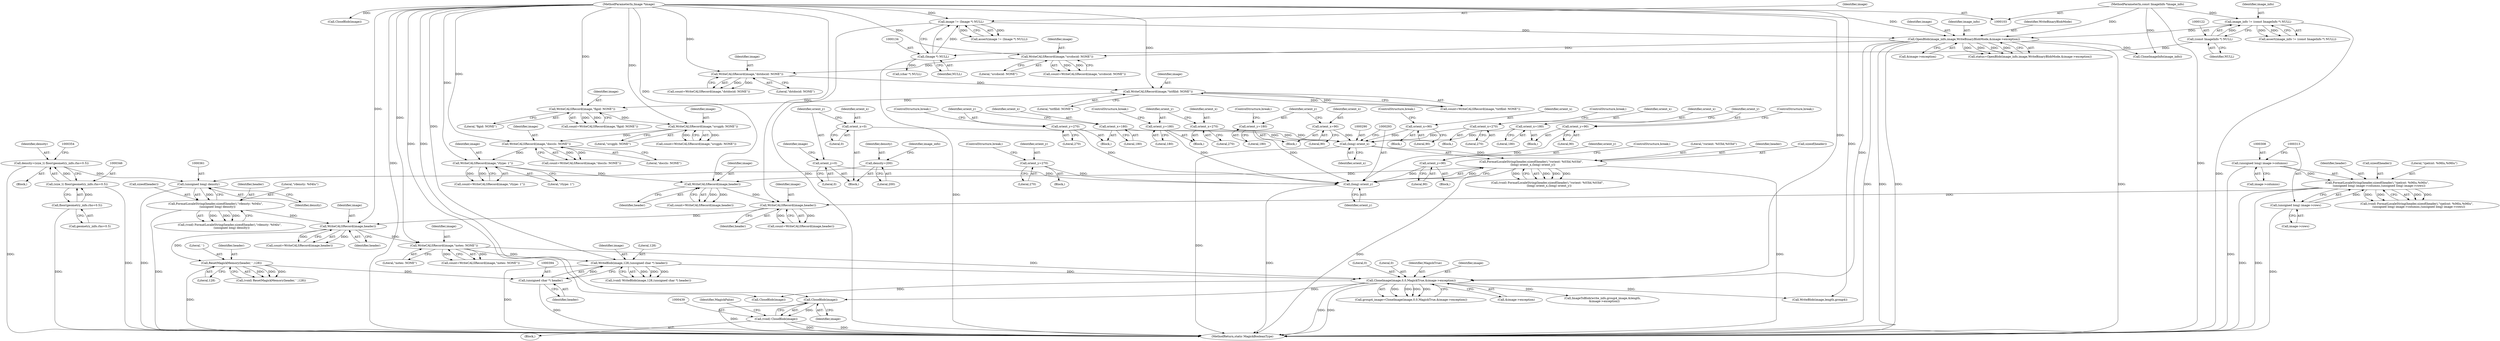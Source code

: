 digraph "0_ImageMagick_3d5ac8c20846871f1eb3068b65f93da7cd33bfd0@pointer" {
"1000440" [label="(Call,CloseBlob(image))"];
"1000418" [label="(Call,CloneImage(image,0,0,MagickTrue,&image->exception))"];
"1000390" [label="(Call,WriteBlob(image,128,(unsigned char *) header))"];
"1000370" [label="(Call,WriteCALSRecord(image,\"notes: NONE\"))"];
"1000365" [label="(Call,WriteCALSRecord(image,header))"];
"1000319" [label="(Call,WriteCALSRecord(image,header))"];
"1000297" [label="(Call,WriteCALSRecord(image,header))"];
"1000208" [label="(Call,WriteCALSRecord(image,\"rtype: 1\"))"];
"1000203" [label="(Call,WriteCALSRecord(image,\"doccls: NONE\"))"];
"1000198" [label="(Call,WriteCALSRecord(image,\"srcgph: NONE\"))"];
"1000193" [label="(Call,WriteCALSRecord(image,\"figid: NONE\"))"];
"1000188" [label="(Call,WriteCALSRecord(image,\"txtfilid: NONE\"))"];
"1000183" [label="(Call,WriteCALSRecord(image,\"dstdocid: NONE\"))"];
"1000175" [label="(Call,WriteCALSRecord(image,\"srcdocid: NONE\"))"];
"1000159" [label="(Call,OpenBlob(image_info,image,WriteBinaryBlobMode,&image->exception))"];
"1000119" [label="(Call,image_info != (const ImageInfo *) NULL)"];
"1000104" [label="(MethodParameterIn,const ImageInfo *image_info)"];
"1000121" [label="(Call,(const ImageInfo *) NULL)"];
"1000131" [label="(Call,image != (Image *) NULL)"];
"1000105" [label="(MethodParameterIn,Image *image)"];
"1000133" [label="(Call,(Image *) NULL)"];
"1000284" [label="(Call,FormatLocaleString(header,sizeof(header),\"rorient: %03ld,%03ld\",\n    (long) orient_x,(long) orient_y))"];
"1000289" [label="(Call,(long) orient_x)"];
"1000224" [label="(Call,orient_x=180)"];
"1000254" [label="(Call,orient_x=270)"];
"1000263" [label="(Call,orient_x=90)"];
"1000211" [label="(Call,orient_x=0)"];
"1000272" [label="(Call,orient_x=90)"];
"1000233" [label="(Call,orient_x=180)"];
"1000248" [label="(Call,orient_x=270)"];
"1000292" [label="(Call,(long) orient_y)"];
"1000236" [label="(Call,orient_y=90)"];
"1000227" [label="(Call,orient_y=270)"];
"1000266" [label="(Call,orient_y=180)"];
"1000257" [label="(Call,orient_y=180)"];
"1000214" [label="(Call,orient_y=0)"];
"1000278" [label="(Call,orient_y=270)"];
"1000242" [label="(Call,orient_y=90)"];
"1000302" [label="(Call,FormatLocaleString(header,sizeof(header),\"rpelcnt: %06lu,%06lu\",\n    (unsigned long) image->columns,(unsigned long) image->rows))"];
"1000307" [label="(Call,(unsigned long) image->columns)"];
"1000312" [label="(Call,(unsigned long) image->rows)"];
"1000355" [label="(Call,FormatLocaleString(header,sizeof(header),\"rdensty: %04lu\",\n    (unsigned long) density))"];
"1000360" [label="(Call,(unsigned long) density)"];
"1000343" [label="(Call,density=(size_t) floor(geometry_info.rho+0.5))"];
"1000345" [label="(Call,(size_t) floor(geometry_info.rho+0.5))"];
"1000347" [label="(Call,floor(geometry_info.rho+0.5))"];
"1000322" [label="(Call,density=200)"];
"1000393" [label="(Call,(unsigned char *) header)"];
"1000375" [label="(Call,ResetMagickMemory(header,' ',128))"];
"1000438" [label="(Call,(void) CloseBlob(image))"];
"1000123" [label="(Identifier,NULL)"];
"1000183" [label="(Call,WriteCALSRecord(image,\"dstdocid: NONE\"))"];
"1000173" [label="(Call,count=WriteCALSRecord(image,\"srcdocid: NONE\"))"];
"1000433" [label="(Block,)"];
"1000213" [label="(Literal,0)"];
"1000223" [label="(Block,)"];
"1000159" [label="(Call,OpenBlob(image_info,image,WriteBinaryBlobMode,&image->exception))"];
"1000440" [label="(Call,CloseBlob(image))"];
"1000307" [label="(Call,(unsigned long) image->columns)"];
"1000191" [label="(Call,count=WriteCALSRecord(image,\"figid: NONE\"))"];
"1000343" [label="(Call,density=(size_t) floor(geometry_info.rho+0.5))"];
"1000366" [label="(Identifier,image)"];
"1000302" [label="(Call,FormatLocaleString(header,sizeof(header),\"rpelcnt: %06lu,%06lu\",\n    (unsigned long) image->columns,(unsigned long) image->rows))"];
"1000272" [label="(Call,orient_x=90)"];
"1000130" [label="(Call,assert(image != (Image *) NULL))"];
"1000162" [label="(Identifier,WriteBinaryBlobMode)"];
"1000324" [label="(Literal,200)"];
"1000378" [label="(Literal,128)"];
"1000484" [label="(Call,WriteBlob(image,length,group4))"];
"1000206" [label="(Call,count=WriteCALSRecord(image,\"rtype: 1\"))"];
"1000244" [label="(Literal,90)"];
"1000345" [label="(Call,(size_t) floor(geometry_info.rho+0.5))"];
"1000196" [label="(Call,count=WriteCALSRecord(image,\"srcgph: NONE\"))"];
"1000319" [label="(Call,WriteCALSRecord(image,header))"];
"1000230" [label="(ControlStructure,break;)"];
"1000330" [label="(Call,(char *) NULL)"];
"1000185" [label="(Literal,\"dstdocid: NONE\")"];
"1000212" [label="(Identifier,orient_x)"];
"1000304" [label="(Call,sizeof(header))"];
"1000157" [label="(Call,status=OpenBlob(image_info,image,WriteBinaryBlobMode,&image->exception))"];
"1000371" [label="(Identifier,image)"];
"1000211" [label="(Call,orient_x=0)"];
"1000348" [label="(Call,geometry_info.rho+0.5)"];
"1000317" [label="(Call,count=WriteCALSRecord(image,header))"];
"1000373" [label="(Call,(void) ResetMagickMemory(header,' ',128))"];
"1000273" [label="(Identifier,orient_x)"];
"1000268" [label="(Literal,180)"];
"1000263" [label="(Call,orient_x=90)"];
"1000199" [label="(Identifier,image)"];
"1000193" [label="(Call,WriteCALSRecord(image,\"figid: NONE\"))"];
"1000274" [label="(Literal,90)"];
"1000281" [label="(ControlStructure,break;)"];
"1000393" [label="(Call,(unsigned char *) header)"];
"1000288" [label="(Literal,\"rorient: %03ld,%03ld\")"];
"1000280" [label="(Literal,270)"];
"1000306" [label="(Literal,\"rpelcnt: %06lu,%06lu\")"];
"1000323" [label="(Identifier,density)"];
"1000395" [label="(Identifier,header)"];
"1000131" [label="(Call,image != (Image *) NULL)"];
"1000226" [label="(Literal,180)"];
"1000275" [label="(ControlStructure,break;)"];
"1000242" [label="(Call,orient_y=90)"];
"1000506" [label="(MethodReturn,static MagickBooleanType)"];
"1000391" [label="(Identifier,image)"];
"1000298" [label="(Identifier,image)"];
"1000285" [label="(Identifier,header)"];
"1000175" [label="(Call,WriteCALSRecord(image,\"srcdocid: NONE\"))"];
"1000120" [label="(Identifier,image_info)"];
"1000502" [label="(Call,CloseBlob(image))"];
"1000210" [label="(Literal,\"rtype: 1\")"];
"1000106" [label="(Block,)"];
"1000357" [label="(Call,sizeof(header))"];
"1000194" [label="(Identifier,image)"];
"1000163" [label="(Call,&image->exception)"];
"1000320" [label="(Identifier,image)"];
"1000190" [label="(Literal,\"txtfilid: NONE\")"];
"1000181" [label="(Call,count=WriteCALSRecord(image,\"dstdocid: NONE\"))"];
"1000474" [label="(Call,CloseBlob(image))"];
"1000322" [label="(Call,density=200)"];
"1000247" [label="(Block,)"];
"1000367" [label="(Identifier,header)"];
"1000259" [label="(Literal,180)"];
"1000421" [label="(Literal,0)"];
"1000234" [label="(Identifier,orient_x)"];
"1000250" [label="(Literal,270)"];
"1000299" [label="(Identifier,header)"];
"1000271" [label="(Block,)"];
"1000265" [label="(Literal,90)"];
"1000229" [label="(Literal,270)"];
"1000225" [label="(Identifier,orient_x)"];
"1000398" [label="(Call,CloneImageInfo(image_info))"];
"1000186" [label="(Call,count=WriteCALSRecord(image,\"txtfilid: NONE\"))"];
"1000292" [label="(Call,(long) orient_y)"];
"1000416" [label="(Call,group4_image=CloneImage(image,0,0,MagickTrue,&image->exception))"];
"1000119" [label="(Call,image_info != (const ImageInfo *) NULL)"];
"1000215" [label="(Identifier,orient_y)"];
"1000248" [label="(Call,orient_x=270)"];
"1000241" [label="(Block,)"];
"1000314" [label="(Call,image->rows)"];
"1000236" [label="(Call,orient_y=90)"];
"1000295" [label="(Call,count=WriteCALSRecord(image,header))"];
"1000344" [label="(Identifier,density)"];
"1000208" [label="(Call,WriteCALSRecord(image,\"rtype: 1\"))"];
"1000232" [label="(Block,)"];
"1000370" [label="(Call,WriteCALSRecord(image,\"notes: NONE\"))"];
"1000266" [label="(Call,orient_y=180)"];
"1000420" [label="(Literal,0)"];
"1000267" [label="(Identifier,orient_y)"];
"1000353" [label="(Call,(void) FormatLocaleString(header,sizeof(header),\"rdensty: %04lu\",\n    (unsigned long) density))"];
"1000356" [label="(Identifier,header)"];
"1000243" [label="(Identifier,orient_y)"];
"1000269" [label="(ControlStructure,break;)"];
"1000362" [label="(Identifier,density)"];
"1000233" [label="(Call,orient_x=180)"];
"1000309" [label="(Call,image->columns)"];
"1000237" [label="(Identifier,orient_y)"];
"1000423" [label="(Call,&image->exception)"];
"1000189" [label="(Identifier,image)"];
"1000118" [label="(Call,assert(image_info != (const ImageInfo *) NULL))"];
"1000377" [label="(Literal,' ')"];
"1000201" [label="(Call,count=WriteCALSRecord(image,\"doccls: NONE\"))"];
"1000262" [label="(Block,)"];
"1000257" [label="(Call,orient_y=180)"];
"1000132" [label="(Identifier,image)"];
"1000376" [label="(Identifier,header)"];
"1000303" [label="(Identifier,header)"];
"1000333" [label="(Block,)"];
"1000135" [label="(Identifier,NULL)"];
"1000392" [label="(Literal,128)"];
"1000418" [label="(Call,CloneImage(image,0,0,MagickTrue,&image->exception))"];
"1000209" [label="(Identifier,image)"];
"1000359" [label="(Literal,\"rdensty: %04lu\")"];
"1000177" [label="(Literal,\"srcdocid: NONE\")"];
"1000390" [label="(Call,WriteBlob(image,128,(unsigned char *) header))"];
"1000105" [label="(MethodParameterIn,Image *image)"];
"1000365" [label="(Call,WriteCALSRecord(image,header))"];
"1000363" [label="(Call,count=WriteCALSRecord(image,header))"];
"1000422" [label="(Identifier,MagickTrue)"];
"1000347" [label="(Call,floor(geometry_info.rho+0.5))"];
"1000372" [label="(Literal,\"notes: NONE\")"];
"1000133" [label="(Call,(Image *) NULL)"];
"1000388" [label="(Call,(void) WriteBlob(image,128,(unsigned char *) header))"];
"1000253" [label="(Block,)"];
"1000238" [label="(Literal,90)"];
"1000277" [label="(Block,)"];
"1000264" [label="(Identifier,orient_x)"];
"1000297" [label="(Call,WriteCALSRecord(image,header))"];
"1000205" [label="(Literal,\"doccls: NONE\")"];
"1000161" [label="(Identifier,image)"];
"1000254" [label="(Call,orient_x=270)"];
"1000360" [label="(Call,(unsigned long) density)"];
"1000204" [label="(Identifier,image)"];
"1000441" [label="(Identifier,image)"];
"1000249" [label="(Identifier,orient_x)"];
"1000235" [label="(Literal,180)"];
"1000289" [label="(Call,(long) orient_x)"];
"1000284" [label="(Call,FormatLocaleString(header,sizeof(header),\"rorient: %03ld,%03ld\",\n    (long) orient_x,(long) orient_y))"];
"1000256" [label="(Literal,270)"];
"1000104" [label="(MethodParameterIn,const ImageInfo *image_info)"];
"1000203" [label="(Call,WriteCALSRecord(image,\"doccls: NONE\"))"];
"1000219" [label="(Identifier,image)"];
"1000375" [label="(Call,ResetMagickMemory(header,' ',128))"];
"1000251" [label="(ControlStructure,break;)"];
"1000214" [label="(Call,orient_y=0)"];
"1000198" [label="(Call,WriteCALSRecord(image,\"srcgph: NONE\"))"];
"1000443" [label="(Identifier,MagickFalse)"];
"1000224" [label="(Call,orient_x=180)"];
"1000368" [label="(Call,count=WriteCALSRecord(image,\"notes: NONE\"))"];
"1000255" [label="(Identifier,orient_x)"];
"1000321" [label="(Identifier,header)"];
"1000121" [label="(Call,(const ImageInfo *) NULL)"];
"1000195" [label="(Literal,\"figid: NONE\")"];
"1000160" [label="(Identifier,image_info)"];
"1000176" [label="(Identifier,image)"];
"1000239" [label="(ControlStructure,break;)"];
"1000279" [label="(Identifier,orient_y)"];
"1000188" [label="(Call,WriteCALSRecord(image,\"txtfilid: NONE\"))"];
"1000438" [label="(Call,(void) CloseBlob(image))"];
"1000200" [label="(Literal,\"srcgph: NONE\")"];
"1000278" [label="(Call,orient_y=270)"];
"1000294" [label="(Identifier,orient_y)"];
"1000328" [label="(Identifier,image_info)"];
"1000355" [label="(Call,FormatLocaleString(header,sizeof(header),\"rdensty: %04lu\",\n    (unsigned long) density))"];
"1000282" [label="(Call,(void) FormatLocaleString(header,sizeof(header),\"rorient: %03ld,%03ld\",\n    (long) orient_x,(long) orient_y))"];
"1000419" [label="(Identifier,image)"];
"1000228" [label="(Identifier,orient_y)"];
"1000258" [label="(Identifier,orient_y)"];
"1000286" [label="(Call,sizeof(header))"];
"1000291" [label="(Identifier,orient_x)"];
"1000245" [label="(ControlStructure,break;)"];
"1000312" [label="(Call,(unsigned long) image->rows)"];
"1000300" [label="(Call,(void) FormatLocaleString(header,sizeof(header),\"rpelcnt: %06lu,%06lu\",\n    (unsigned long) image->columns,(unsigned long) image->rows))"];
"1000260" [label="(ControlStructure,break;)"];
"1000227" [label="(Call,orient_y=270)"];
"1000216" [label="(Literal,0)"];
"1000448" [label="(Call,ImageToBlob(write_info,group4_image,&length,\n    &image->exception))"];
"1000184" [label="(Identifier,image)"];
"1000440" -> "1000438"  [label="AST: "];
"1000440" -> "1000441"  [label="CFG: "];
"1000441" -> "1000440"  [label="AST: "];
"1000438" -> "1000440"  [label="CFG: "];
"1000440" -> "1000506"  [label="DDG: "];
"1000440" -> "1000438"  [label="DDG: "];
"1000418" -> "1000440"  [label="DDG: "];
"1000105" -> "1000440"  [label="DDG: "];
"1000418" -> "1000416"  [label="AST: "];
"1000418" -> "1000423"  [label="CFG: "];
"1000419" -> "1000418"  [label="AST: "];
"1000420" -> "1000418"  [label="AST: "];
"1000421" -> "1000418"  [label="AST: "];
"1000422" -> "1000418"  [label="AST: "];
"1000423" -> "1000418"  [label="AST: "];
"1000416" -> "1000418"  [label="CFG: "];
"1000418" -> "1000506"  [label="DDG: "];
"1000418" -> "1000506"  [label="DDG: "];
"1000418" -> "1000416"  [label="DDG: "];
"1000418" -> "1000416"  [label="DDG: "];
"1000418" -> "1000416"  [label="DDG: "];
"1000418" -> "1000416"  [label="DDG: "];
"1000390" -> "1000418"  [label="DDG: "];
"1000370" -> "1000418"  [label="DDG: "];
"1000105" -> "1000418"  [label="DDG: "];
"1000159" -> "1000418"  [label="DDG: "];
"1000418" -> "1000448"  [label="DDG: "];
"1000418" -> "1000474"  [label="DDG: "];
"1000418" -> "1000484"  [label="DDG: "];
"1000390" -> "1000388"  [label="AST: "];
"1000390" -> "1000393"  [label="CFG: "];
"1000391" -> "1000390"  [label="AST: "];
"1000392" -> "1000390"  [label="AST: "];
"1000393" -> "1000390"  [label="AST: "];
"1000388" -> "1000390"  [label="CFG: "];
"1000390" -> "1000506"  [label="DDG: "];
"1000390" -> "1000388"  [label="DDG: "];
"1000390" -> "1000388"  [label="DDG: "];
"1000390" -> "1000388"  [label="DDG: "];
"1000370" -> "1000390"  [label="DDG: "];
"1000105" -> "1000390"  [label="DDG: "];
"1000393" -> "1000390"  [label="DDG: "];
"1000370" -> "1000368"  [label="AST: "];
"1000370" -> "1000372"  [label="CFG: "];
"1000371" -> "1000370"  [label="AST: "];
"1000372" -> "1000370"  [label="AST: "];
"1000368" -> "1000370"  [label="CFG: "];
"1000370" -> "1000368"  [label="DDG: "];
"1000370" -> "1000368"  [label="DDG: "];
"1000365" -> "1000370"  [label="DDG: "];
"1000105" -> "1000370"  [label="DDG: "];
"1000365" -> "1000363"  [label="AST: "];
"1000365" -> "1000367"  [label="CFG: "];
"1000366" -> "1000365"  [label="AST: "];
"1000367" -> "1000365"  [label="AST: "];
"1000363" -> "1000365"  [label="CFG: "];
"1000365" -> "1000363"  [label="DDG: "];
"1000365" -> "1000363"  [label="DDG: "];
"1000319" -> "1000365"  [label="DDG: "];
"1000105" -> "1000365"  [label="DDG: "];
"1000355" -> "1000365"  [label="DDG: "];
"1000365" -> "1000375"  [label="DDG: "];
"1000319" -> "1000317"  [label="AST: "];
"1000319" -> "1000321"  [label="CFG: "];
"1000320" -> "1000319"  [label="AST: "];
"1000321" -> "1000319"  [label="AST: "];
"1000317" -> "1000319"  [label="CFG: "];
"1000319" -> "1000317"  [label="DDG: "];
"1000319" -> "1000317"  [label="DDG: "];
"1000297" -> "1000319"  [label="DDG: "];
"1000105" -> "1000319"  [label="DDG: "];
"1000302" -> "1000319"  [label="DDG: "];
"1000297" -> "1000295"  [label="AST: "];
"1000297" -> "1000299"  [label="CFG: "];
"1000298" -> "1000297"  [label="AST: "];
"1000299" -> "1000297"  [label="AST: "];
"1000295" -> "1000297"  [label="CFG: "];
"1000297" -> "1000295"  [label="DDG: "];
"1000297" -> "1000295"  [label="DDG: "];
"1000208" -> "1000297"  [label="DDG: "];
"1000105" -> "1000297"  [label="DDG: "];
"1000284" -> "1000297"  [label="DDG: "];
"1000208" -> "1000206"  [label="AST: "];
"1000208" -> "1000210"  [label="CFG: "];
"1000209" -> "1000208"  [label="AST: "];
"1000210" -> "1000208"  [label="AST: "];
"1000206" -> "1000208"  [label="CFG: "];
"1000208" -> "1000206"  [label="DDG: "];
"1000208" -> "1000206"  [label="DDG: "];
"1000203" -> "1000208"  [label="DDG: "];
"1000105" -> "1000208"  [label="DDG: "];
"1000203" -> "1000201"  [label="AST: "];
"1000203" -> "1000205"  [label="CFG: "];
"1000204" -> "1000203"  [label="AST: "];
"1000205" -> "1000203"  [label="AST: "];
"1000201" -> "1000203"  [label="CFG: "];
"1000203" -> "1000201"  [label="DDG: "];
"1000203" -> "1000201"  [label="DDG: "];
"1000198" -> "1000203"  [label="DDG: "];
"1000105" -> "1000203"  [label="DDG: "];
"1000198" -> "1000196"  [label="AST: "];
"1000198" -> "1000200"  [label="CFG: "];
"1000199" -> "1000198"  [label="AST: "];
"1000200" -> "1000198"  [label="AST: "];
"1000196" -> "1000198"  [label="CFG: "];
"1000198" -> "1000196"  [label="DDG: "];
"1000198" -> "1000196"  [label="DDG: "];
"1000193" -> "1000198"  [label="DDG: "];
"1000105" -> "1000198"  [label="DDG: "];
"1000193" -> "1000191"  [label="AST: "];
"1000193" -> "1000195"  [label="CFG: "];
"1000194" -> "1000193"  [label="AST: "];
"1000195" -> "1000193"  [label="AST: "];
"1000191" -> "1000193"  [label="CFG: "];
"1000193" -> "1000191"  [label="DDG: "];
"1000193" -> "1000191"  [label="DDG: "];
"1000188" -> "1000193"  [label="DDG: "];
"1000105" -> "1000193"  [label="DDG: "];
"1000188" -> "1000186"  [label="AST: "];
"1000188" -> "1000190"  [label="CFG: "];
"1000189" -> "1000188"  [label="AST: "];
"1000190" -> "1000188"  [label="AST: "];
"1000186" -> "1000188"  [label="CFG: "];
"1000188" -> "1000186"  [label="DDG: "];
"1000188" -> "1000186"  [label="DDG: "];
"1000183" -> "1000188"  [label="DDG: "];
"1000105" -> "1000188"  [label="DDG: "];
"1000183" -> "1000181"  [label="AST: "];
"1000183" -> "1000185"  [label="CFG: "];
"1000184" -> "1000183"  [label="AST: "];
"1000185" -> "1000183"  [label="AST: "];
"1000181" -> "1000183"  [label="CFG: "];
"1000183" -> "1000181"  [label="DDG: "];
"1000183" -> "1000181"  [label="DDG: "];
"1000175" -> "1000183"  [label="DDG: "];
"1000105" -> "1000183"  [label="DDG: "];
"1000175" -> "1000173"  [label="AST: "];
"1000175" -> "1000177"  [label="CFG: "];
"1000176" -> "1000175"  [label="AST: "];
"1000177" -> "1000175"  [label="AST: "];
"1000173" -> "1000175"  [label="CFG: "];
"1000175" -> "1000173"  [label="DDG: "];
"1000175" -> "1000173"  [label="DDG: "];
"1000159" -> "1000175"  [label="DDG: "];
"1000105" -> "1000175"  [label="DDG: "];
"1000159" -> "1000157"  [label="AST: "];
"1000159" -> "1000163"  [label="CFG: "];
"1000160" -> "1000159"  [label="AST: "];
"1000161" -> "1000159"  [label="AST: "];
"1000162" -> "1000159"  [label="AST: "];
"1000163" -> "1000159"  [label="AST: "];
"1000157" -> "1000159"  [label="CFG: "];
"1000159" -> "1000506"  [label="DDG: "];
"1000159" -> "1000506"  [label="DDG: "];
"1000159" -> "1000506"  [label="DDG: "];
"1000159" -> "1000506"  [label="DDG: "];
"1000159" -> "1000157"  [label="DDG: "];
"1000159" -> "1000157"  [label="DDG: "];
"1000159" -> "1000157"  [label="DDG: "];
"1000159" -> "1000157"  [label="DDG: "];
"1000119" -> "1000159"  [label="DDG: "];
"1000104" -> "1000159"  [label="DDG: "];
"1000131" -> "1000159"  [label="DDG: "];
"1000105" -> "1000159"  [label="DDG: "];
"1000159" -> "1000398"  [label="DDG: "];
"1000119" -> "1000118"  [label="AST: "];
"1000119" -> "1000121"  [label="CFG: "];
"1000120" -> "1000119"  [label="AST: "];
"1000121" -> "1000119"  [label="AST: "];
"1000118" -> "1000119"  [label="CFG: "];
"1000119" -> "1000506"  [label="DDG: "];
"1000119" -> "1000118"  [label="DDG: "];
"1000119" -> "1000118"  [label="DDG: "];
"1000104" -> "1000119"  [label="DDG: "];
"1000121" -> "1000119"  [label="DDG: "];
"1000104" -> "1000103"  [label="AST: "];
"1000104" -> "1000506"  [label="DDG: "];
"1000104" -> "1000398"  [label="DDG: "];
"1000121" -> "1000123"  [label="CFG: "];
"1000122" -> "1000121"  [label="AST: "];
"1000123" -> "1000121"  [label="AST: "];
"1000121" -> "1000133"  [label="DDG: "];
"1000131" -> "1000130"  [label="AST: "];
"1000131" -> "1000133"  [label="CFG: "];
"1000132" -> "1000131"  [label="AST: "];
"1000133" -> "1000131"  [label="AST: "];
"1000130" -> "1000131"  [label="CFG: "];
"1000131" -> "1000506"  [label="DDG: "];
"1000131" -> "1000130"  [label="DDG: "];
"1000131" -> "1000130"  [label="DDG: "];
"1000105" -> "1000131"  [label="DDG: "];
"1000133" -> "1000131"  [label="DDG: "];
"1000105" -> "1000103"  [label="AST: "];
"1000105" -> "1000506"  [label="DDG: "];
"1000105" -> "1000474"  [label="DDG: "];
"1000105" -> "1000484"  [label="DDG: "];
"1000105" -> "1000502"  [label="DDG: "];
"1000133" -> "1000135"  [label="CFG: "];
"1000134" -> "1000133"  [label="AST: "];
"1000135" -> "1000133"  [label="AST: "];
"1000133" -> "1000506"  [label="DDG: "];
"1000133" -> "1000330"  [label="DDG: "];
"1000284" -> "1000282"  [label="AST: "];
"1000284" -> "1000292"  [label="CFG: "];
"1000285" -> "1000284"  [label="AST: "];
"1000286" -> "1000284"  [label="AST: "];
"1000288" -> "1000284"  [label="AST: "];
"1000289" -> "1000284"  [label="AST: "];
"1000292" -> "1000284"  [label="AST: "];
"1000282" -> "1000284"  [label="CFG: "];
"1000284" -> "1000506"  [label="DDG: "];
"1000284" -> "1000506"  [label="DDG: "];
"1000284" -> "1000282"  [label="DDG: "];
"1000284" -> "1000282"  [label="DDG: "];
"1000284" -> "1000282"  [label="DDG: "];
"1000284" -> "1000282"  [label="DDG: "];
"1000289" -> "1000284"  [label="DDG: "];
"1000292" -> "1000284"  [label="DDG: "];
"1000289" -> "1000291"  [label="CFG: "];
"1000290" -> "1000289"  [label="AST: "];
"1000291" -> "1000289"  [label="AST: "];
"1000293" -> "1000289"  [label="CFG: "];
"1000289" -> "1000506"  [label="DDG: "];
"1000224" -> "1000289"  [label="DDG: "];
"1000254" -> "1000289"  [label="DDG: "];
"1000263" -> "1000289"  [label="DDG: "];
"1000211" -> "1000289"  [label="DDG: "];
"1000272" -> "1000289"  [label="DDG: "];
"1000233" -> "1000289"  [label="DDG: "];
"1000248" -> "1000289"  [label="DDG: "];
"1000224" -> "1000223"  [label="AST: "];
"1000224" -> "1000226"  [label="CFG: "];
"1000225" -> "1000224"  [label="AST: "];
"1000226" -> "1000224"  [label="AST: "];
"1000228" -> "1000224"  [label="CFG: "];
"1000254" -> "1000253"  [label="AST: "];
"1000254" -> "1000256"  [label="CFG: "];
"1000255" -> "1000254"  [label="AST: "];
"1000256" -> "1000254"  [label="AST: "];
"1000258" -> "1000254"  [label="CFG: "];
"1000263" -> "1000262"  [label="AST: "];
"1000263" -> "1000265"  [label="CFG: "];
"1000264" -> "1000263"  [label="AST: "];
"1000265" -> "1000263"  [label="AST: "];
"1000267" -> "1000263"  [label="CFG: "];
"1000211" -> "1000106"  [label="AST: "];
"1000211" -> "1000213"  [label="CFG: "];
"1000212" -> "1000211"  [label="AST: "];
"1000213" -> "1000211"  [label="AST: "];
"1000215" -> "1000211"  [label="CFG: "];
"1000272" -> "1000271"  [label="AST: "];
"1000272" -> "1000274"  [label="CFG: "];
"1000273" -> "1000272"  [label="AST: "];
"1000274" -> "1000272"  [label="AST: "];
"1000275" -> "1000272"  [label="CFG: "];
"1000233" -> "1000232"  [label="AST: "];
"1000233" -> "1000235"  [label="CFG: "];
"1000234" -> "1000233"  [label="AST: "];
"1000235" -> "1000233"  [label="AST: "];
"1000237" -> "1000233"  [label="CFG: "];
"1000248" -> "1000247"  [label="AST: "];
"1000248" -> "1000250"  [label="CFG: "];
"1000249" -> "1000248"  [label="AST: "];
"1000250" -> "1000248"  [label="AST: "];
"1000251" -> "1000248"  [label="CFG: "];
"1000292" -> "1000294"  [label="CFG: "];
"1000293" -> "1000292"  [label="AST: "];
"1000294" -> "1000292"  [label="AST: "];
"1000292" -> "1000506"  [label="DDG: "];
"1000236" -> "1000292"  [label="DDG: "];
"1000227" -> "1000292"  [label="DDG: "];
"1000266" -> "1000292"  [label="DDG: "];
"1000257" -> "1000292"  [label="DDG: "];
"1000214" -> "1000292"  [label="DDG: "];
"1000278" -> "1000292"  [label="DDG: "];
"1000242" -> "1000292"  [label="DDG: "];
"1000236" -> "1000232"  [label="AST: "];
"1000236" -> "1000238"  [label="CFG: "];
"1000237" -> "1000236"  [label="AST: "];
"1000238" -> "1000236"  [label="AST: "];
"1000239" -> "1000236"  [label="CFG: "];
"1000227" -> "1000223"  [label="AST: "];
"1000227" -> "1000229"  [label="CFG: "];
"1000228" -> "1000227"  [label="AST: "];
"1000229" -> "1000227"  [label="AST: "];
"1000230" -> "1000227"  [label="CFG: "];
"1000266" -> "1000262"  [label="AST: "];
"1000266" -> "1000268"  [label="CFG: "];
"1000267" -> "1000266"  [label="AST: "];
"1000268" -> "1000266"  [label="AST: "];
"1000269" -> "1000266"  [label="CFG: "];
"1000257" -> "1000253"  [label="AST: "];
"1000257" -> "1000259"  [label="CFG: "];
"1000258" -> "1000257"  [label="AST: "];
"1000259" -> "1000257"  [label="AST: "];
"1000260" -> "1000257"  [label="CFG: "];
"1000214" -> "1000106"  [label="AST: "];
"1000214" -> "1000216"  [label="CFG: "];
"1000215" -> "1000214"  [label="AST: "];
"1000216" -> "1000214"  [label="AST: "];
"1000219" -> "1000214"  [label="CFG: "];
"1000278" -> "1000277"  [label="AST: "];
"1000278" -> "1000280"  [label="CFG: "];
"1000279" -> "1000278"  [label="AST: "];
"1000280" -> "1000278"  [label="AST: "];
"1000281" -> "1000278"  [label="CFG: "];
"1000242" -> "1000241"  [label="AST: "];
"1000242" -> "1000244"  [label="CFG: "];
"1000243" -> "1000242"  [label="AST: "];
"1000244" -> "1000242"  [label="AST: "];
"1000245" -> "1000242"  [label="CFG: "];
"1000302" -> "1000300"  [label="AST: "];
"1000302" -> "1000312"  [label="CFG: "];
"1000303" -> "1000302"  [label="AST: "];
"1000304" -> "1000302"  [label="AST: "];
"1000306" -> "1000302"  [label="AST: "];
"1000307" -> "1000302"  [label="AST: "];
"1000312" -> "1000302"  [label="AST: "];
"1000300" -> "1000302"  [label="CFG: "];
"1000302" -> "1000506"  [label="DDG: "];
"1000302" -> "1000506"  [label="DDG: "];
"1000302" -> "1000300"  [label="DDG: "];
"1000302" -> "1000300"  [label="DDG: "];
"1000302" -> "1000300"  [label="DDG: "];
"1000302" -> "1000300"  [label="DDG: "];
"1000307" -> "1000302"  [label="DDG: "];
"1000312" -> "1000302"  [label="DDG: "];
"1000307" -> "1000309"  [label="CFG: "];
"1000308" -> "1000307"  [label="AST: "];
"1000309" -> "1000307"  [label="AST: "];
"1000313" -> "1000307"  [label="CFG: "];
"1000307" -> "1000506"  [label="DDG: "];
"1000312" -> "1000314"  [label="CFG: "];
"1000313" -> "1000312"  [label="AST: "];
"1000314" -> "1000312"  [label="AST: "];
"1000312" -> "1000506"  [label="DDG: "];
"1000355" -> "1000353"  [label="AST: "];
"1000355" -> "1000360"  [label="CFG: "];
"1000356" -> "1000355"  [label="AST: "];
"1000357" -> "1000355"  [label="AST: "];
"1000359" -> "1000355"  [label="AST: "];
"1000360" -> "1000355"  [label="AST: "];
"1000353" -> "1000355"  [label="CFG: "];
"1000355" -> "1000506"  [label="DDG: "];
"1000355" -> "1000353"  [label="DDG: "];
"1000355" -> "1000353"  [label="DDG: "];
"1000355" -> "1000353"  [label="DDG: "];
"1000360" -> "1000355"  [label="DDG: "];
"1000360" -> "1000362"  [label="CFG: "];
"1000361" -> "1000360"  [label="AST: "];
"1000362" -> "1000360"  [label="AST: "];
"1000360" -> "1000506"  [label="DDG: "];
"1000343" -> "1000360"  [label="DDG: "];
"1000322" -> "1000360"  [label="DDG: "];
"1000343" -> "1000333"  [label="AST: "];
"1000343" -> "1000345"  [label="CFG: "];
"1000344" -> "1000343"  [label="AST: "];
"1000345" -> "1000343"  [label="AST: "];
"1000354" -> "1000343"  [label="CFG: "];
"1000343" -> "1000506"  [label="DDG: "];
"1000345" -> "1000343"  [label="DDG: "];
"1000345" -> "1000347"  [label="CFG: "];
"1000346" -> "1000345"  [label="AST: "];
"1000347" -> "1000345"  [label="AST: "];
"1000345" -> "1000506"  [label="DDG: "];
"1000347" -> "1000345"  [label="DDG: "];
"1000347" -> "1000348"  [label="CFG: "];
"1000348" -> "1000347"  [label="AST: "];
"1000347" -> "1000506"  [label="DDG: "];
"1000322" -> "1000106"  [label="AST: "];
"1000322" -> "1000324"  [label="CFG: "];
"1000323" -> "1000322"  [label="AST: "];
"1000324" -> "1000322"  [label="AST: "];
"1000328" -> "1000322"  [label="CFG: "];
"1000393" -> "1000395"  [label="CFG: "];
"1000394" -> "1000393"  [label="AST: "];
"1000395" -> "1000393"  [label="AST: "];
"1000393" -> "1000506"  [label="DDG: "];
"1000375" -> "1000393"  [label="DDG: "];
"1000375" -> "1000373"  [label="AST: "];
"1000375" -> "1000378"  [label="CFG: "];
"1000376" -> "1000375"  [label="AST: "];
"1000377" -> "1000375"  [label="AST: "];
"1000378" -> "1000375"  [label="AST: "];
"1000373" -> "1000375"  [label="CFG: "];
"1000375" -> "1000506"  [label="DDG: "];
"1000375" -> "1000373"  [label="DDG: "];
"1000375" -> "1000373"  [label="DDG: "];
"1000375" -> "1000373"  [label="DDG: "];
"1000438" -> "1000433"  [label="AST: "];
"1000439" -> "1000438"  [label="AST: "];
"1000443" -> "1000438"  [label="CFG: "];
"1000438" -> "1000506"  [label="DDG: "];
"1000438" -> "1000506"  [label="DDG: "];
}
